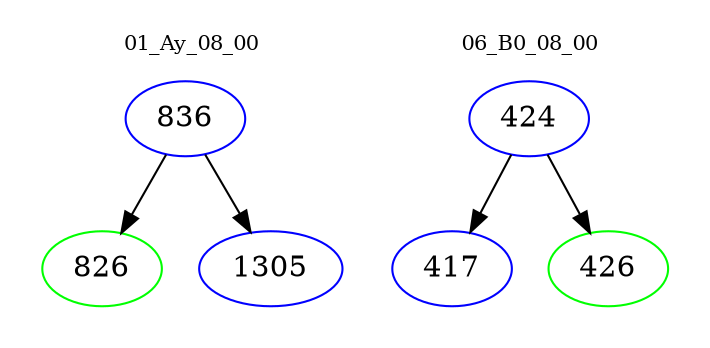 digraph{
subgraph cluster_0 {
color = white
label = "01_Ay_08_00";
fontsize=10;
T0_836 [label="836", color="blue"]
T0_836 -> T0_826 [color="black"]
T0_826 [label="826", color="green"]
T0_836 -> T0_1305 [color="black"]
T0_1305 [label="1305", color="blue"]
}
subgraph cluster_1 {
color = white
label = "06_B0_08_00";
fontsize=10;
T1_424 [label="424", color="blue"]
T1_424 -> T1_417 [color="black"]
T1_417 [label="417", color="blue"]
T1_424 -> T1_426 [color="black"]
T1_426 [label="426", color="green"]
}
}
